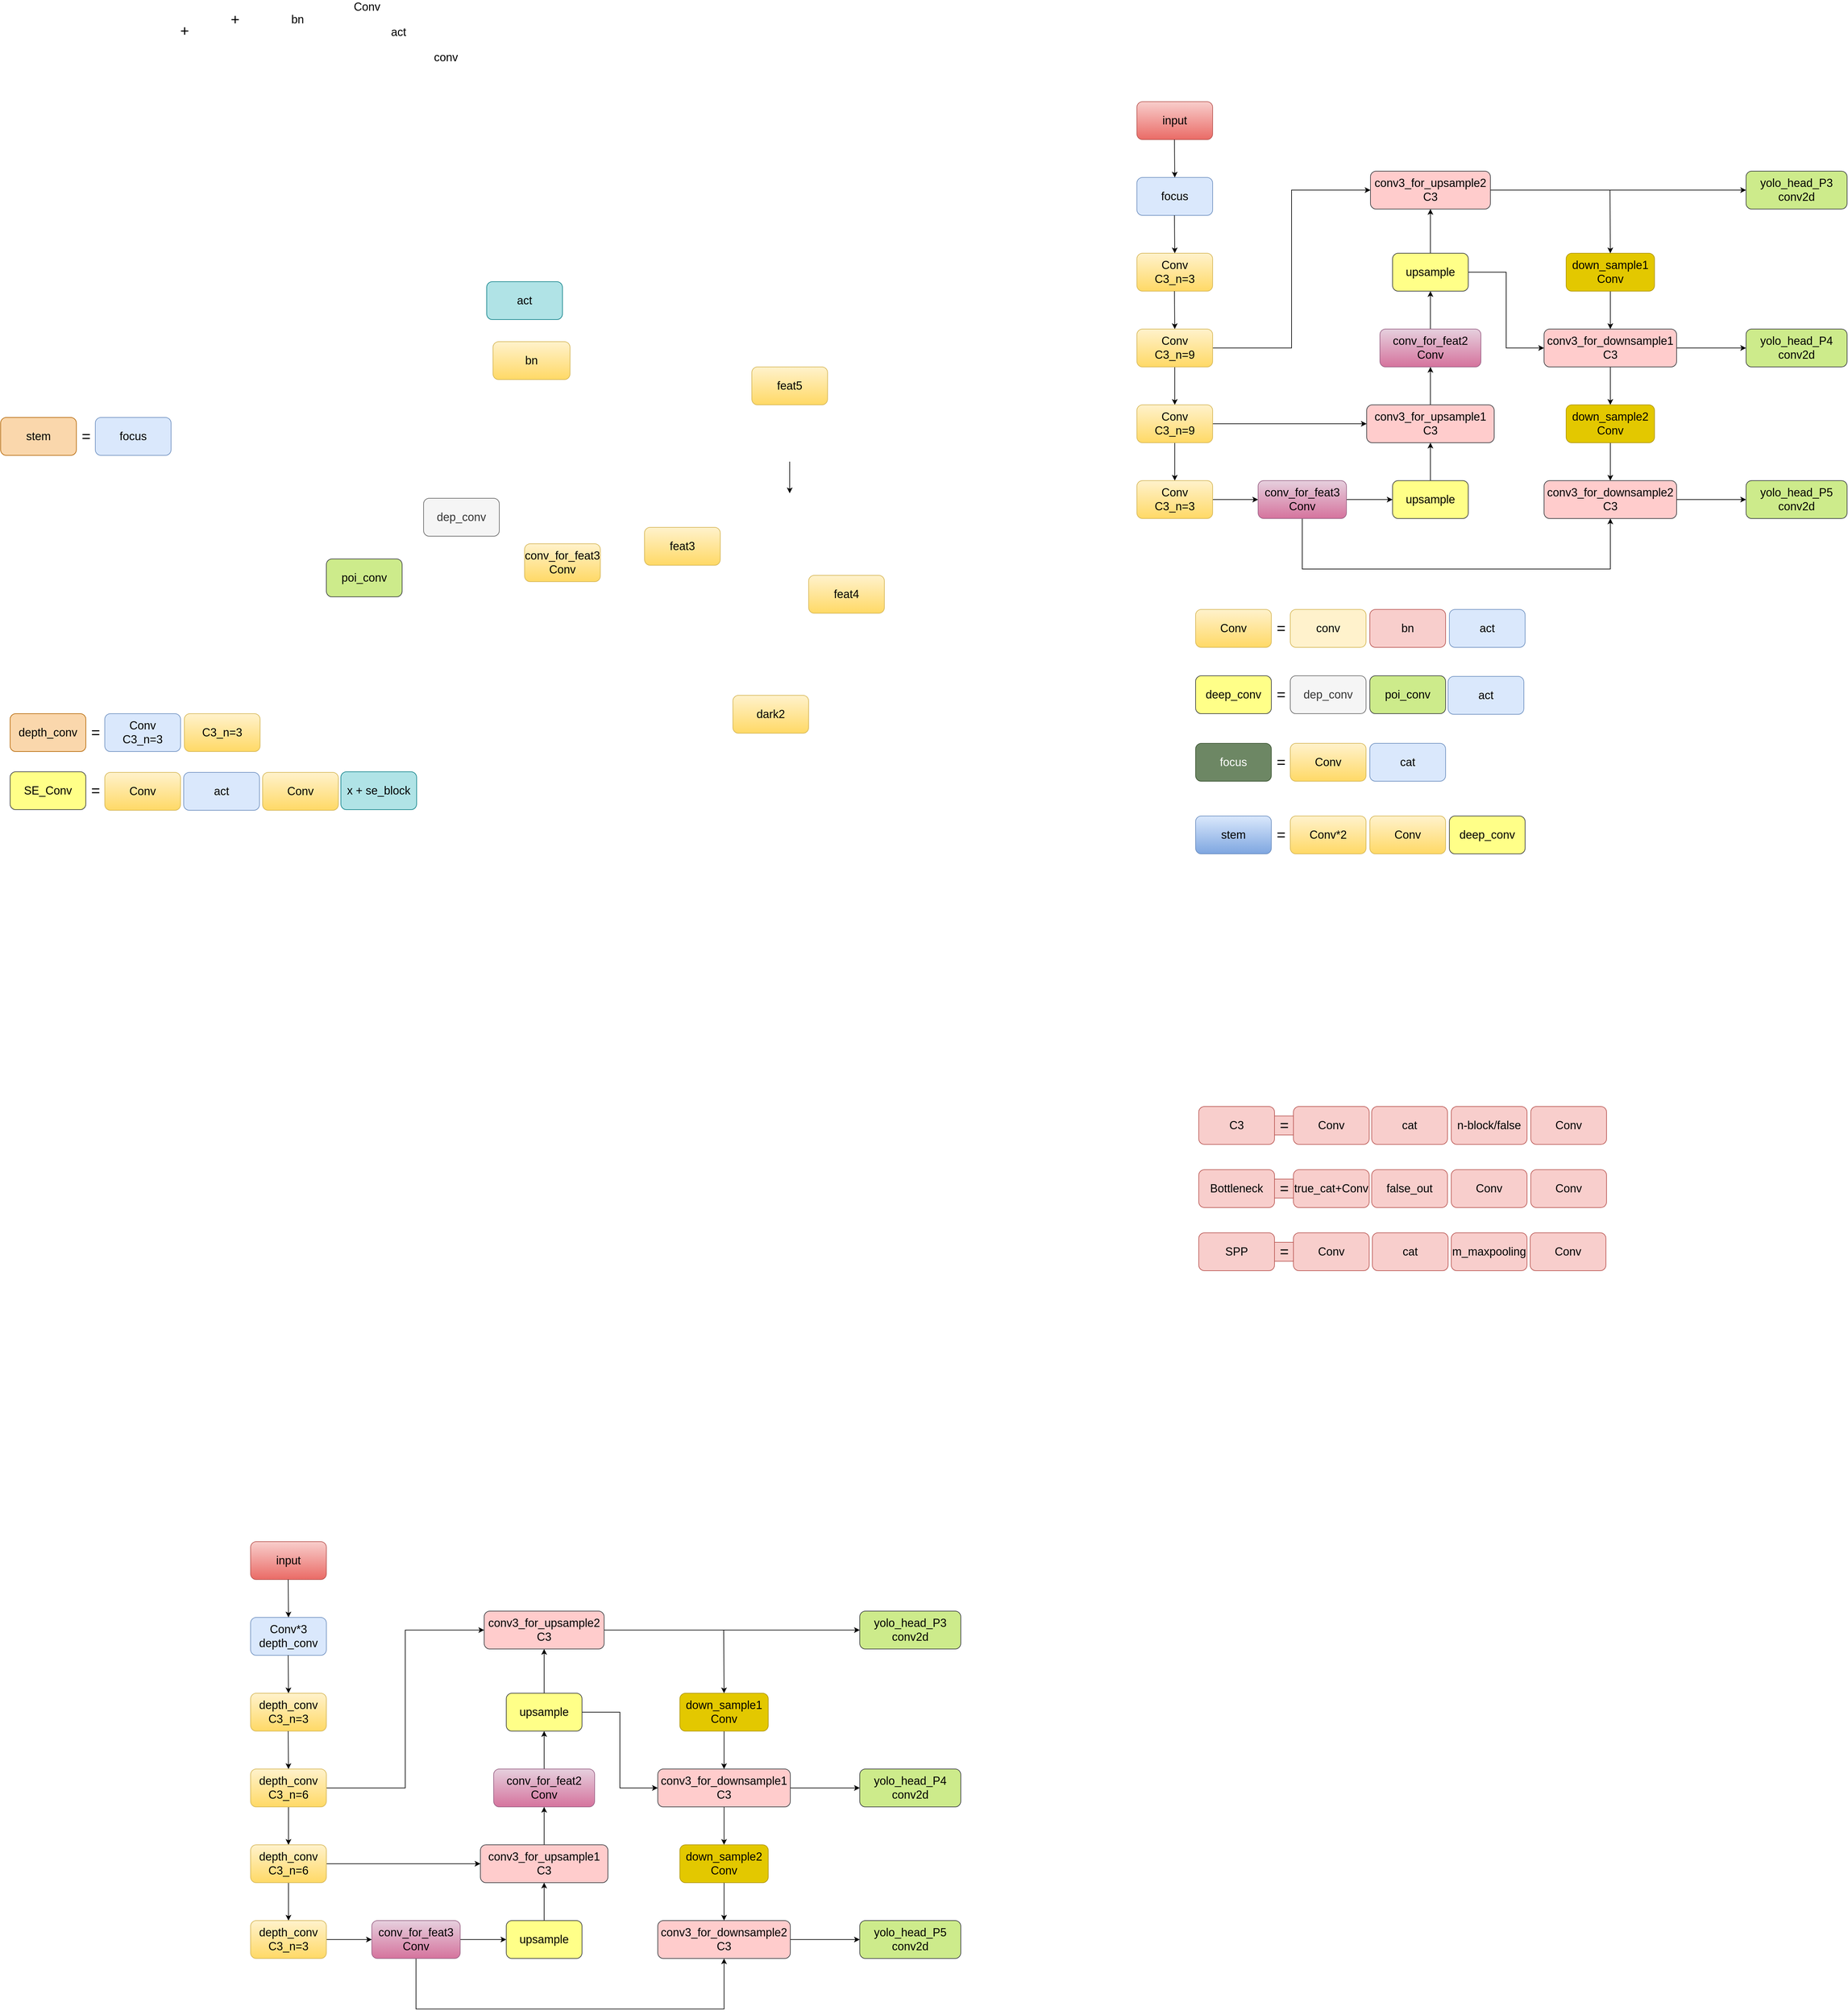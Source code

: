<mxfile version="17.4.2" type="device"><diagram id="YEJfvzyjdPd3o7P1L14D" name="第 1 页"><mxGraphModel dx="1483" dy="927" grid="0" gridSize="10" guides="1" tooltips="1" connect="1" arrows="1" fold="1" page="1" pageScale="1" pageWidth="1654" pageHeight="2336" math="0" shadow="0"><root><mxCell id="0"/><mxCell id="1" parent="0"/><mxCell id="ar2g1k_dmSpxpyVioQHe-1" value="&lt;font style=&quot;font-size: 18px&quot;&gt;&lt;span style=&quot;font-family: &amp;#34;helvetica&amp;#34;&quot;&gt;Conv&lt;/span&gt;&lt;br&gt;&lt;/font&gt;" style="rounded=1;whiteSpace=wrap;html=1;fillColor=#fff2cc;strokeColor=#d6b656;gradientColor=#ffd966;" parent="1" vertex="1"><mxGeometry x="1973" y="984" width="120" height="60" as="geometry"/></mxCell><mxCell id="ar2g1k_dmSpxpyVioQHe-2" value="&lt;font style=&quot;font-size: 18px&quot;&gt;Conv&lt;/font&gt;" style="text;html=1;align=center;verticalAlign=middle;resizable=0;points=[];autosize=1;strokeColor=none;fillColor=none;" parent="1" vertex="1"><mxGeometry x="630" y="20" width="60" height="20" as="geometry"/></mxCell><mxCell id="2rcJYgGoA2EYiDoShxu_-1" value="&lt;font style=&quot;font-size: 18px&quot;&gt;conv&lt;/font&gt;" style="text;html=1;align=center;verticalAlign=middle;resizable=0;points=[];autosize=1;strokeColor=none;fillColor=none;" parent="1" vertex="1"><mxGeometry x="760" y="100" width="50" height="20" as="geometry"/></mxCell><mxCell id="2rcJYgGoA2EYiDoShxu_-4" value="&lt;font style=&quot;font-size: 18px&quot;&gt;bn&lt;/font&gt;" style="text;html=1;align=center;verticalAlign=middle;resizable=0;points=[];autosize=1;strokeColor=none;fillColor=none;" parent="1" vertex="1"><mxGeometry x="530" y="40" width="40" height="20" as="geometry"/></mxCell><mxCell id="2rcJYgGoA2EYiDoShxu_-5" value="&lt;font style=&quot;font-size: 18px&quot;&gt;act&lt;/font&gt;" style="text;html=1;align=center;verticalAlign=middle;resizable=0;points=[];autosize=1;strokeColor=none;fillColor=none;" parent="1" vertex="1"><mxGeometry x="690" y="60" width="40" height="20" as="geometry"/></mxCell><mxCell id="2rcJYgGoA2EYiDoShxu_-6" style="edgeStyle=orthogonalEdgeStyle;rounded=0;orthogonalLoop=1;jettySize=auto;html=1;exitX=0.5;exitY=1;exitDx=0;exitDy=0;fontSize=18;" parent="1" source="ar2g1k_dmSpxpyVioQHe-1" target="ar2g1k_dmSpxpyVioQHe-1" edge="1"><mxGeometry relative="1" as="geometry"/></mxCell><mxCell id="2rcJYgGoA2EYiDoShxu_-7" value="&lt;font style=&quot;font-size: 24px&quot;&gt;=&lt;/font&gt;" style="text;html=1;align=center;verticalAlign=middle;resizable=0;points=[];autosize=1;strokeColor=none;fillColor=none;fontSize=18;" parent="1" vertex="1"><mxGeometry x="2093" y="999" width="30" height="30" as="geometry"/></mxCell><mxCell id="2rcJYgGoA2EYiDoShxu_-8" value="conv" style="rounded=1;whiteSpace=wrap;html=1;fontSize=18;fillColor=#fff2cc;strokeColor=#d6b656;" parent="1" vertex="1"><mxGeometry x="2123" y="984" width="120" height="60" as="geometry"/></mxCell><mxCell id="2rcJYgGoA2EYiDoShxu_-9" value="bn" style="rounded=1;whiteSpace=wrap;html=1;fontSize=18;fillColor=#f8cecc;strokeColor=#b85450;" parent="1" vertex="1"><mxGeometry x="2249" y="984" width="120" height="60" as="geometry"/></mxCell><mxCell id="2rcJYgGoA2EYiDoShxu_-10" value="act" style="rounded=1;whiteSpace=wrap;html=1;fontSize=18;fillColor=#dae8fc;strokeColor=#6c8ebf;" parent="1" vertex="1"><mxGeometry x="2375" y="984" width="120" height="60" as="geometry"/></mxCell><mxCell id="2rcJYgGoA2EYiDoShxu_-11" value="&lt;font style=&quot;font-size: 24px&quot;&gt;+&lt;/font&gt;" style="text;html=1;align=center;verticalAlign=middle;resizable=0;points=[];autosize=1;strokeColor=none;fillColor=none;fontSize=18;" parent="1" vertex="1"><mxGeometry x="356" y="53" width="30" height="30" as="geometry"/></mxCell><mxCell id="2rcJYgGoA2EYiDoShxu_-12" value="&lt;font style=&quot;font-size: 24px&quot;&gt;+&lt;/font&gt;" style="text;html=1;align=center;verticalAlign=middle;resizable=0;points=[];autosize=1;strokeColor=none;fillColor=none;fontSize=18;" parent="1" vertex="1"><mxGeometry x="436" y="35" width="30" height="30" as="geometry"/></mxCell><mxCell id="2rcJYgGoA2EYiDoShxu_-13" value="&lt;font style=&quot;font-size: 18px&quot;&gt;&lt;span style=&quot;font-family: &amp;#34;helvetica&amp;#34;&quot;&gt;focus&lt;/span&gt;&lt;br&gt;&lt;/font&gt;" style="rounded=1;whiteSpace=wrap;html=1;fillColor=#6d8764;strokeColor=#3A5431;fontColor=#ffffff;" parent="1" vertex="1"><mxGeometry x="1973" y="1196" width="120" height="60" as="geometry"/></mxCell><mxCell id="2rcJYgGoA2EYiDoShxu_-14" style="edgeStyle=orthogonalEdgeStyle;rounded=0;orthogonalLoop=1;jettySize=auto;html=1;exitX=0.5;exitY=1;exitDx=0;exitDy=0;fontSize=18;" parent="1" source="2rcJYgGoA2EYiDoShxu_-13" target="2rcJYgGoA2EYiDoShxu_-13" edge="1"><mxGeometry relative="1" as="geometry"/></mxCell><mxCell id="2rcJYgGoA2EYiDoShxu_-15" value="&lt;font style=&quot;font-size: 24px&quot;&gt;=&lt;/font&gt;" style="text;html=1;align=center;verticalAlign=middle;resizable=0;points=[];autosize=1;strokeColor=none;fillColor=none;fontSize=18;" parent="1" vertex="1"><mxGeometry x="2093" y="1211" width="30" height="30" as="geometry"/></mxCell><mxCell id="2rcJYgGoA2EYiDoShxu_-16" value="Conv" style="rounded=1;whiteSpace=wrap;html=1;fontSize=18;fillColor=#fff2cc;strokeColor=#d6b656;gradientColor=#ffd966;" parent="1" vertex="1"><mxGeometry x="2123" y="1196" width="120" height="60" as="geometry"/></mxCell><mxCell id="2rcJYgGoA2EYiDoShxu_-17" value="cat" style="rounded=1;whiteSpace=wrap;html=1;fontSize=18;fillColor=#dae8fc;strokeColor=#6c8ebf;" parent="1" vertex="1"><mxGeometry x="2249" y="1196" width="120" height="60" as="geometry"/></mxCell><mxCell id="2rcJYgGoA2EYiDoShxu_-19" value="&lt;font style=&quot;font-size: 18px&quot;&gt;&lt;span style=&quot;font-family: &amp;#34;helvetica&amp;#34;&quot;&gt;C3&lt;/span&gt;&lt;br&gt;&lt;/font&gt;" style="rounded=1;whiteSpace=wrap;html=1;fillColor=#f8cecc;strokeColor=#b85450;" parent="1" vertex="1"><mxGeometry x="1978" y="1771" width="120" height="60" as="geometry"/></mxCell><mxCell id="2rcJYgGoA2EYiDoShxu_-20" style="edgeStyle=orthogonalEdgeStyle;rounded=0;orthogonalLoop=1;jettySize=auto;html=1;exitX=0.5;exitY=1;exitDx=0;exitDy=0;fontSize=18;fillColor=#f8cecc;strokeColor=#b85450;" parent="1" source="2rcJYgGoA2EYiDoShxu_-19" target="2rcJYgGoA2EYiDoShxu_-19" edge="1"><mxGeometry relative="1" as="geometry"/></mxCell><mxCell id="2rcJYgGoA2EYiDoShxu_-21" value="&lt;font style=&quot;font-size: 24px&quot;&gt;=&lt;/font&gt;" style="text;html=1;align=center;verticalAlign=middle;resizable=0;points=[];autosize=1;strokeColor=#b85450;fillColor=#f8cecc;fontSize=18;" parent="1" vertex="1"><mxGeometry x="2098" y="1786" width="30" height="30" as="geometry"/></mxCell><mxCell id="2rcJYgGoA2EYiDoShxu_-22" value="cat" style="rounded=1;whiteSpace=wrap;html=1;fontSize=18;fillColor=#f8cecc;strokeColor=#b85450;" parent="1" vertex="1"><mxGeometry x="2252" y="1771" width="120" height="60" as="geometry"/></mxCell><mxCell id="2rcJYgGoA2EYiDoShxu_-23" value="n-block/false" style="rounded=1;whiteSpace=wrap;html=1;fontSize=18;fillColor=#f8cecc;strokeColor=#b85450;" parent="1" vertex="1"><mxGeometry x="2378" y="1771" width="120" height="60" as="geometry"/></mxCell><mxCell id="2rcJYgGoA2EYiDoShxu_-24" value="Conv" style="rounded=1;whiteSpace=wrap;html=1;fontSize=18;fillColor=#f8cecc;strokeColor=#b85450;" parent="1" vertex="1"><mxGeometry x="2504" y="1771" width="120" height="60" as="geometry"/></mxCell><mxCell id="2rcJYgGoA2EYiDoShxu_-25" value="&lt;font style=&quot;font-size: 18px&quot;&gt;&lt;span style=&quot;font-family: &amp;#34;helvetica&amp;#34;&quot;&gt;Bottleneck&lt;/span&gt;&lt;br&gt;&lt;/font&gt;" style="rounded=1;whiteSpace=wrap;html=1;fillColor=#f8cecc;strokeColor=#b85450;" parent="1" vertex="1"><mxGeometry x="1978" y="1871" width="120" height="60" as="geometry"/></mxCell><mxCell id="2rcJYgGoA2EYiDoShxu_-26" style="edgeStyle=orthogonalEdgeStyle;rounded=0;orthogonalLoop=1;jettySize=auto;html=1;exitX=0.5;exitY=1;exitDx=0;exitDy=0;fontSize=18;fillColor=#f8cecc;strokeColor=#b85450;" parent="1" source="2rcJYgGoA2EYiDoShxu_-25" target="2rcJYgGoA2EYiDoShxu_-25" edge="1"><mxGeometry relative="1" as="geometry"/></mxCell><mxCell id="2rcJYgGoA2EYiDoShxu_-27" value="&lt;font style=&quot;font-size: 24px&quot;&gt;=&lt;/font&gt;" style="text;html=1;align=center;verticalAlign=middle;resizable=0;points=[];autosize=1;strokeColor=#b85450;fillColor=#f8cecc;fontSize=18;" parent="1" vertex="1"><mxGeometry x="2098" y="1886" width="30" height="30" as="geometry"/></mxCell><mxCell id="2rcJYgGoA2EYiDoShxu_-28" value="true_cat+Conv" style="rounded=1;whiteSpace=wrap;html=1;fontSize=18;fillColor=#f8cecc;strokeColor=#b85450;" parent="1" vertex="1"><mxGeometry x="2128" y="1871" width="120" height="60" as="geometry"/></mxCell><mxCell id="2rcJYgGoA2EYiDoShxu_-29" value="bn" style="rounded=1;whiteSpace=wrap;html=1;fontSize=18;fillColor=#fff2cc;strokeColor=#d6b656;gradientColor=#ffd966;" parent="1" vertex="1"><mxGeometry x="860" y="560" width="122" height="60" as="geometry"/></mxCell><mxCell id="2rcJYgGoA2EYiDoShxu_-30" value="act" style="rounded=1;whiteSpace=wrap;html=1;fontSize=18;fillColor=#b0e3e6;strokeColor=#0e8088;" parent="1" vertex="1"><mxGeometry x="850" y="465" width="120" height="60" as="geometry"/></mxCell><mxCell id="2rcJYgGoA2EYiDoShxu_-31" value="Conv" style="rounded=1;whiteSpace=wrap;html=1;fontSize=18;fillColor=#f8cecc;strokeColor=#b85450;" parent="1" vertex="1"><mxGeometry x="2128" y="1771" width="120" height="60" as="geometry"/></mxCell><mxCell id="2rcJYgGoA2EYiDoShxu_-32" value="Conv" style="rounded=1;whiteSpace=wrap;html=1;fontSize=18;fillColor=#f8cecc;strokeColor=#b85450;" parent="1" vertex="1"><mxGeometry x="2378" y="1871" width="120" height="60" as="geometry"/></mxCell><mxCell id="2rcJYgGoA2EYiDoShxu_-36" value="false_out" style="rounded=1;whiteSpace=wrap;html=1;fontSize=18;fillColor=#f8cecc;strokeColor=#b85450;" parent="1" vertex="1"><mxGeometry x="2252" y="1871" width="120" height="60" as="geometry"/></mxCell><mxCell id="2rcJYgGoA2EYiDoShxu_-37" value="&lt;font style=&quot;font-size: 18px&quot;&gt;&lt;span style=&quot;font-family: &amp;#34;helvetica&amp;#34;&quot;&gt;SPP&lt;/span&gt;&lt;br&gt;&lt;/font&gt;" style="rounded=1;whiteSpace=wrap;html=1;fillColor=#f8cecc;strokeColor=#b85450;" parent="1" vertex="1"><mxGeometry x="1978" y="1971" width="120" height="60" as="geometry"/></mxCell><mxCell id="2rcJYgGoA2EYiDoShxu_-38" style="edgeStyle=orthogonalEdgeStyle;rounded=0;orthogonalLoop=1;jettySize=auto;html=1;exitX=0.5;exitY=1;exitDx=0;exitDy=0;fontSize=18;fillColor=#f8cecc;strokeColor=#b85450;" parent="1" source="2rcJYgGoA2EYiDoShxu_-37" target="2rcJYgGoA2EYiDoShxu_-37" edge="1"><mxGeometry relative="1" as="geometry"/></mxCell><mxCell id="2rcJYgGoA2EYiDoShxu_-39" value="&lt;font style=&quot;font-size: 24px&quot;&gt;=&lt;/font&gt;" style="text;html=1;align=center;verticalAlign=middle;resizable=0;points=[];autosize=1;strokeColor=#b85450;fillColor=#f8cecc;fontSize=18;" parent="1" vertex="1"><mxGeometry x="2098" y="1986" width="30" height="30" as="geometry"/></mxCell><mxCell id="2rcJYgGoA2EYiDoShxu_-40" value="cat" style="rounded=1;whiteSpace=wrap;html=1;fontSize=18;fillColor=#f8cecc;strokeColor=#b85450;" parent="1" vertex="1"><mxGeometry x="2253" y="1971" width="120" height="60" as="geometry"/></mxCell><mxCell id="2rcJYgGoA2EYiDoShxu_-41" value="m_maxpooling" style="rounded=1;whiteSpace=wrap;html=1;fontSize=18;fillColor=#f8cecc;strokeColor=#b85450;" parent="1" vertex="1"><mxGeometry x="2378" y="1971" width="120" height="60" as="geometry"/></mxCell><mxCell id="2rcJYgGoA2EYiDoShxu_-42" value="Conv" style="rounded=1;whiteSpace=wrap;html=1;fontSize=18;fillColor=#f8cecc;strokeColor=#b85450;" parent="1" vertex="1"><mxGeometry x="2503" y="1971" width="120" height="60" as="geometry"/></mxCell><mxCell id="2rcJYgGoA2EYiDoShxu_-43" value="&lt;font style=&quot;font-size: 18px&quot;&gt;&lt;span style=&quot;font-family: &amp;#34;helvetica&amp;#34;&quot;&gt;stem&lt;/span&gt;&lt;br&gt;&lt;/font&gt;" style="rounded=1;whiteSpace=wrap;html=1;fillColor=#fad7ac;strokeColor=#b46504;" parent="1" vertex="1"><mxGeometry x="80" y="680" width="120" height="60" as="geometry"/></mxCell><mxCell id="2rcJYgGoA2EYiDoShxu_-44" style="edgeStyle=orthogonalEdgeStyle;rounded=0;orthogonalLoop=1;jettySize=auto;html=1;exitX=0.5;exitY=1;exitDx=0;exitDy=0;fontSize=18;" parent="1" source="2rcJYgGoA2EYiDoShxu_-43" target="2rcJYgGoA2EYiDoShxu_-43" edge="1"><mxGeometry relative="1" as="geometry"/></mxCell><mxCell id="2rcJYgGoA2EYiDoShxu_-45" value="&lt;font style=&quot;font-size: 24px&quot;&gt;=&lt;/font&gt;" style="text;html=1;align=center;verticalAlign=middle;resizable=0;points=[];autosize=1;strokeColor=none;fillColor=none;fontSize=18;" parent="1" vertex="1"><mxGeometry x="200" y="695" width="30" height="30" as="geometry"/></mxCell><mxCell id="2rcJYgGoA2EYiDoShxu_-46" value="focus" style="rounded=1;whiteSpace=wrap;html=1;fontSize=18;fillColor=#dae8fc;strokeColor=#6c8ebf;" parent="1" vertex="1"><mxGeometry x="230" y="680" width="120" height="60" as="geometry"/></mxCell><mxCell id="2rcJYgGoA2EYiDoShxu_-50" value="Conv" style="rounded=1;whiteSpace=wrap;html=1;fontSize=18;fillColor=#f8cecc;strokeColor=#b85450;" parent="1" vertex="1"><mxGeometry x="2504" y="1871" width="120" height="60" as="geometry"/></mxCell><mxCell id="2rcJYgGoA2EYiDoShxu_-51" value="Conv" style="rounded=1;whiteSpace=wrap;html=1;fontSize=18;fillColor=#f8cecc;strokeColor=#b85450;" parent="1" vertex="1"><mxGeometry x="2128" y="1971" width="120" height="60" as="geometry"/></mxCell><mxCell id="2rcJYgGoA2EYiDoShxu_-52" value="&lt;font style=&quot;font-size: 18px&quot;&gt;&lt;font face=&quot;helvetica&quot;&gt;input&lt;/font&gt;&lt;br&gt;&lt;/font&gt;" style="rounded=1;whiteSpace=wrap;html=1;fillColor=#f8cecc;strokeColor=#b85450;gradientColor=#ea6b66;" parent="1" vertex="1"><mxGeometry x="1880" y="180" width="120" height="60" as="geometry"/></mxCell><mxCell id="2rcJYgGoA2EYiDoShxu_-53" style="edgeStyle=orthogonalEdgeStyle;rounded=0;orthogonalLoop=1;jettySize=auto;html=1;exitX=0.5;exitY=1;exitDx=0;exitDy=0;fontSize=18;" parent="1" source="2rcJYgGoA2EYiDoShxu_-52" target="2rcJYgGoA2EYiDoShxu_-52" edge="1"><mxGeometry relative="1" as="geometry"/></mxCell><mxCell id="2rcJYgGoA2EYiDoShxu_-55" value="focus" style="rounded=1;whiteSpace=wrap;html=1;fontSize=18;fillColor=#dae8fc;strokeColor=#6c8ebf;" parent="1" vertex="1"><mxGeometry x="1880" y="300" width="120" height="60" as="geometry"/></mxCell><mxCell id="2rcJYgGoA2EYiDoShxu_-56" value="Conv&lt;br&gt;C3_n=3" style="rounded=1;whiteSpace=wrap;html=1;fontSize=18;fillColor=#fff2cc;strokeColor=#d6b656;gradientColor=#ffd966;" parent="1" vertex="1"><mxGeometry x="1880" y="420" width="120" height="60" as="geometry"/></mxCell><mxCell id="2rcJYgGoA2EYiDoShxu_-150" style="edgeStyle=orthogonalEdgeStyle;rounded=0;orthogonalLoop=1;jettySize=auto;html=1;exitX=0.5;exitY=1;exitDx=0;exitDy=0;entryX=0.5;entryY=0;entryDx=0;entryDy=0;fontSize=24;" parent="1" source="2rcJYgGoA2EYiDoShxu_-57" target="2rcJYgGoA2EYiDoShxu_-79" edge="1"><mxGeometry relative="1" as="geometry"/></mxCell><mxCell id="2rcJYgGoA2EYiDoShxu_-160" style="edgeStyle=orthogonalEdgeStyle;rounded=0;orthogonalLoop=1;jettySize=auto;html=1;entryX=0;entryY=0.5;entryDx=0;entryDy=0;fontSize=24;" parent="1" source="2rcJYgGoA2EYiDoShxu_-57" target="2rcJYgGoA2EYiDoShxu_-131" edge="1"><mxGeometry relative="1" as="geometry"/></mxCell><mxCell id="2rcJYgGoA2EYiDoShxu_-57" value="Conv&lt;br&gt;C3_n=9" style="rounded=1;whiteSpace=wrap;html=1;fontSize=18;fillColor=#fff2cc;strokeColor=#d6b656;gradientColor=#ffd966;" parent="1" vertex="1"><mxGeometry x="1880" y="540" width="120" height="60" as="geometry"/></mxCell><mxCell id="2rcJYgGoA2EYiDoShxu_-149" style="edgeStyle=orthogonalEdgeStyle;rounded=0;orthogonalLoop=1;jettySize=auto;html=1;exitX=0.5;exitY=1;exitDx=0;exitDy=0;entryX=0.5;entryY=0;entryDx=0;entryDy=0;fontSize=24;" parent="1" source="2rcJYgGoA2EYiDoShxu_-79" target="2rcJYgGoA2EYiDoShxu_-82" edge="1"><mxGeometry relative="1" as="geometry"/></mxCell><mxCell id="2rcJYgGoA2EYiDoShxu_-159" style="edgeStyle=orthogonalEdgeStyle;rounded=0;orthogonalLoop=1;jettySize=auto;html=1;exitX=1;exitY=0.5;exitDx=0;exitDy=0;entryX=0;entryY=0.5;entryDx=0;entryDy=0;fontSize=24;" parent="1" source="2rcJYgGoA2EYiDoShxu_-79" target="2rcJYgGoA2EYiDoShxu_-129" edge="1"><mxGeometry relative="1" as="geometry"/></mxCell><mxCell id="2rcJYgGoA2EYiDoShxu_-79" value="Conv&lt;br&gt;C3_n=9" style="rounded=1;whiteSpace=wrap;html=1;fontSize=18;fillColor=#fff2cc;strokeColor=#d6b656;gradientColor=#ffd966;" parent="1" vertex="1"><mxGeometry x="1880" y="660" width="120" height="60" as="geometry"/></mxCell><mxCell id="2rcJYgGoA2EYiDoShxu_-80" value="feat3" style="rounded=1;whiteSpace=wrap;html=1;fontSize=18;fillColor=#fff2cc;strokeColor=#d6b656;gradientColor=#ffd966;" parent="1" vertex="1"><mxGeometry x="1100" y="854" width="120" height="60" as="geometry"/></mxCell><mxCell id="2rcJYgGoA2EYiDoShxu_-81" value="Conv" style="rounded=1;whiteSpace=wrap;html=1;fontSize=18;fillColor=#fff2cc;strokeColor=#d6b656;gradientColor=#ffd966;" parent="1" vertex="1"><mxGeometry x="495" y="1242" width="120" height="60" as="geometry"/></mxCell><mxCell id="2rcJYgGoA2EYiDoShxu_-151" style="edgeStyle=orthogonalEdgeStyle;rounded=0;orthogonalLoop=1;jettySize=auto;html=1;exitX=1;exitY=0.5;exitDx=0;exitDy=0;entryX=0;entryY=0.5;entryDx=0;entryDy=0;fontSize=24;" parent="1" source="2rcJYgGoA2EYiDoShxu_-82" target="2rcJYgGoA2EYiDoShxu_-113" edge="1"><mxGeometry relative="1" as="geometry"/></mxCell><mxCell id="2rcJYgGoA2EYiDoShxu_-82" value="Conv&lt;br&gt;C3_n=3" style="rounded=1;whiteSpace=wrap;html=1;fontSize=18;fillColor=#fff2cc;strokeColor=#d6b656;gradientColor=#ffd966;" parent="1" vertex="1"><mxGeometry x="1880" y="780" width="120" height="60" as="geometry"/></mxCell><mxCell id="2rcJYgGoA2EYiDoShxu_-83" value="deep_conv" style="rounded=1;whiteSpace=wrap;html=1;fontSize=18;fillColor=#ffff88;strokeColor=#36393d;" parent="1" vertex="1"><mxGeometry x="2375" y="1311" width="120" height="60" as="geometry"/></mxCell><mxCell id="2rcJYgGoA2EYiDoShxu_-96" value="&lt;font style=&quot;font-size: 18px&quot;&gt;&lt;span style=&quot;font-family: &amp;#34;helvetica&amp;#34;&quot;&gt;depth_conv&lt;/span&gt;&lt;br&gt;&lt;/font&gt;" style="rounded=1;whiteSpace=wrap;html=1;fillColor=#fad7ac;strokeColor=#b46504;" parent="1" vertex="1"><mxGeometry x="95" y="1149" width="120" height="60" as="geometry"/></mxCell><mxCell id="2rcJYgGoA2EYiDoShxu_-97" style="edgeStyle=orthogonalEdgeStyle;rounded=0;orthogonalLoop=1;jettySize=auto;html=1;exitX=0.5;exitY=1;exitDx=0;exitDy=0;fontSize=18;" parent="1" source="2rcJYgGoA2EYiDoShxu_-96" target="2rcJYgGoA2EYiDoShxu_-96" edge="1"><mxGeometry relative="1" as="geometry"/></mxCell><mxCell id="2rcJYgGoA2EYiDoShxu_-98" value="&lt;font style=&quot;font-size: 24px&quot;&gt;=&lt;/font&gt;" style="text;html=1;align=center;verticalAlign=middle;resizable=0;points=[];autosize=1;strokeColor=none;fillColor=none;fontSize=18;" parent="1" vertex="1"><mxGeometry x="215" y="1164" width="30" height="30" as="geometry"/></mxCell><mxCell id="2rcJYgGoA2EYiDoShxu_-99" value="Conv&lt;br&gt;C3_n=3" style="rounded=1;whiteSpace=wrap;html=1;fontSize=18;fillColor=#dae8fc;strokeColor=#6c8ebf;" parent="1" vertex="1"><mxGeometry x="245" y="1149" width="120" height="60" as="geometry"/></mxCell><mxCell id="2rcJYgGoA2EYiDoShxu_-100" value="C3_n=3" style="rounded=1;whiteSpace=wrap;html=1;fontSize=18;fillColor=#fff2cc;strokeColor=#d6b656;gradientColor=#ffd966;" parent="1" vertex="1"><mxGeometry x="371" y="1149" width="120" height="60" as="geometry"/></mxCell><mxCell id="2rcJYgGoA2EYiDoShxu_-101" value="x + se_block" style="rounded=1;whiteSpace=wrap;html=1;fontSize=18;fillColor=#b0e3e6;strokeColor=#0e8088;" parent="1" vertex="1"><mxGeometry x="619" y="1241" width="120" height="60" as="geometry"/></mxCell><mxCell id="2rcJYgGoA2EYiDoShxu_-102" value="&lt;font style=&quot;font-size: 18px&quot;&gt;&lt;span style=&quot;font-family: &amp;#34;helvetica&amp;#34;&quot;&gt;stem&lt;/span&gt;&lt;br&gt;&lt;/font&gt;" style="rounded=1;whiteSpace=wrap;html=1;fillColor=#dae8fc;strokeColor=#6c8ebf;gradientColor=#7ea6e0;" parent="1" vertex="1"><mxGeometry x="1973" y="1311" width="120" height="60" as="geometry"/></mxCell><mxCell id="2rcJYgGoA2EYiDoShxu_-103" style="edgeStyle=orthogonalEdgeStyle;rounded=0;orthogonalLoop=1;jettySize=auto;html=1;exitX=0.5;exitY=1;exitDx=0;exitDy=0;fontSize=18;" parent="1" source="2rcJYgGoA2EYiDoShxu_-102" target="2rcJYgGoA2EYiDoShxu_-102" edge="1"><mxGeometry relative="1" as="geometry"/></mxCell><mxCell id="2rcJYgGoA2EYiDoShxu_-104" value="&lt;font style=&quot;font-size: 24px&quot;&gt;=&lt;/font&gt;" style="text;html=1;align=center;verticalAlign=middle;resizable=0;points=[];autosize=1;strokeColor=none;fillColor=none;fontSize=18;" parent="1" vertex="1"><mxGeometry x="2093" y="1326" width="30" height="30" as="geometry"/></mxCell><mxCell id="2rcJYgGoA2EYiDoShxu_-105" value="Conv*2" style="rounded=1;whiteSpace=wrap;html=1;fontSize=18;fillColor=#fff2cc;strokeColor=#d6b656;gradientColor=#ffd966;" parent="1" vertex="1"><mxGeometry x="2123" y="1311" width="120" height="60" as="geometry"/></mxCell><mxCell id="2rcJYgGoA2EYiDoShxu_-106" value="Conv" style="rounded=1;whiteSpace=wrap;html=1;fontSize=18;fillColor=#fff2cc;strokeColor=#d6b656;gradientColor=#ffd966;" parent="1" vertex="1"><mxGeometry x="2249" y="1311" width="120" height="60" as="geometry"/></mxCell><mxCell id="2rcJYgGoA2EYiDoShxu_-109" value="feat5" style="rounded=1;whiteSpace=wrap;html=1;fontSize=18;fillColor=#fff2cc;strokeColor=#d6b656;gradientColor=#ffd966;" parent="1" vertex="1"><mxGeometry x="1270" y="600" width="120" height="60" as="geometry"/></mxCell><mxCell id="2rcJYgGoA2EYiDoShxu_-110" value="feat4" style="rounded=1;whiteSpace=wrap;html=1;fontSize=18;fillColor=#fff2cc;strokeColor=#d6b656;gradientColor=#ffd966;" parent="1" vertex="1"><mxGeometry x="1360" y="930" width="120" height="60" as="geometry"/></mxCell><mxCell id="2rcJYgGoA2EYiDoShxu_-152" style="edgeStyle=orthogonalEdgeStyle;rounded=0;orthogonalLoop=1;jettySize=auto;html=1;exitX=1;exitY=0.5;exitDx=0;exitDy=0;entryX=0;entryY=0.5;entryDx=0;entryDy=0;fontSize=24;" parent="1" source="2rcJYgGoA2EYiDoShxu_-113" target="2rcJYgGoA2EYiDoShxu_-127" edge="1"><mxGeometry relative="1" as="geometry"/></mxCell><mxCell id="2rcJYgGoA2EYiDoShxu_-172" style="edgeStyle=orthogonalEdgeStyle;rounded=0;orthogonalLoop=1;jettySize=auto;html=1;fontSize=24;entryX=0.5;entryY=1;entryDx=0;entryDy=0;" parent="1" source="2rcJYgGoA2EYiDoShxu_-113" target="2rcJYgGoA2EYiDoShxu_-136" edge="1"><mxGeometry relative="1" as="geometry"><mxPoint x="2635" y="880" as="targetPoint"/><Array as="points"><mxPoint x="2142" y="920"/><mxPoint x="2630" y="920"/></Array></mxGeometry></mxCell><mxCell id="2rcJYgGoA2EYiDoShxu_-113" value="conv_for_feat3&lt;br&gt;Conv" style="rounded=1;whiteSpace=wrap;html=1;fontSize=18;fillColor=#e6d0de;strokeColor=#996185;gradientColor=#d5739d;" parent="1" vertex="1"><mxGeometry x="2072" y="780" width="140" height="60" as="geometry"/></mxCell><mxCell id="2rcJYgGoA2EYiDoShxu_-156" style="edgeStyle=orthogonalEdgeStyle;rounded=0;orthogonalLoop=1;jettySize=auto;html=1;exitX=0.5;exitY=0;exitDx=0;exitDy=0;fontSize=24;" parent="1" source="2rcJYgGoA2EYiDoShxu_-125" target="2rcJYgGoA2EYiDoShxu_-130" edge="1"><mxGeometry relative="1" as="geometry"/></mxCell><mxCell id="2rcJYgGoA2EYiDoShxu_-125" value="conv_for_feat2&lt;br&gt;Conv" style="rounded=1;whiteSpace=wrap;html=1;fontSize=18;fillColor=#e6d0de;strokeColor=#996185;gradientColor=#d5739d;" parent="1" vertex="1"><mxGeometry x="2265" y="540" width="160" height="60" as="geometry"/></mxCell><mxCell id="2rcJYgGoA2EYiDoShxu_-126" value="conv_for_feat3&lt;br&gt;Conv" style="rounded=1;whiteSpace=wrap;html=1;fontSize=18;fillColor=#fff2cc;strokeColor=#d6b656;gradientColor=#ffd966;" parent="1" vertex="1"><mxGeometry x="910" y="880" width="120" height="60" as="geometry"/></mxCell><mxCell id="2rcJYgGoA2EYiDoShxu_-153" style="edgeStyle=orthogonalEdgeStyle;rounded=0;orthogonalLoop=1;jettySize=auto;html=1;entryX=0.5;entryY=1;entryDx=0;entryDy=0;fontSize=24;" parent="1" source="2rcJYgGoA2EYiDoShxu_-127" target="2rcJYgGoA2EYiDoShxu_-129" edge="1"><mxGeometry relative="1" as="geometry"/></mxCell><mxCell id="2rcJYgGoA2EYiDoShxu_-127" value="upsample" style="rounded=1;whiteSpace=wrap;html=1;fontSize=18;fillColor=#ffff88;strokeColor=#36393d;" parent="1" vertex="1"><mxGeometry x="2285" y="780" width="120" height="60" as="geometry"/></mxCell><mxCell id="2rcJYgGoA2EYiDoShxu_-128" value="dark2" style="rounded=1;whiteSpace=wrap;html=1;fontSize=18;fillColor=#fff2cc;strokeColor=#d6b656;gradientColor=#ffd966;" parent="1" vertex="1"><mxGeometry x="1240" y="1120" width="120" height="60" as="geometry"/></mxCell><mxCell id="2rcJYgGoA2EYiDoShxu_-154" style="edgeStyle=orthogonalEdgeStyle;rounded=0;orthogonalLoop=1;jettySize=auto;html=1;exitX=0.5;exitY=0;exitDx=0;exitDy=0;entryX=0.5;entryY=1;entryDx=0;entryDy=0;fontSize=24;" parent="1" source="2rcJYgGoA2EYiDoShxu_-129" target="2rcJYgGoA2EYiDoShxu_-125" edge="1"><mxGeometry relative="1" as="geometry"/></mxCell><mxCell id="2rcJYgGoA2EYiDoShxu_-129" value="conv3_for_upsample1&lt;br&gt;C3" style="rounded=1;whiteSpace=wrap;html=1;fontSize=18;fillColor=#ffcccc;strokeColor=#36393d;" parent="1" vertex="1"><mxGeometry x="2244" y="660" width="202" height="60" as="geometry"/></mxCell><mxCell id="2rcJYgGoA2EYiDoShxu_-158" style="edgeStyle=orthogonalEdgeStyle;rounded=0;orthogonalLoop=1;jettySize=auto;html=1;exitX=0.5;exitY=0;exitDx=0;exitDy=0;entryX=0.5;entryY=1;entryDx=0;entryDy=0;fontSize=24;" parent="1" source="2rcJYgGoA2EYiDoShxu_-130" target="2rcJYgGoA2EYiDoShxu_-131" edge="1"><mxGeometry relative="1" as="geometry"/></mxCell><mxCell id="2rcJYgGoA2EYiDoShxu_-170" style="edgeStyle=orthogonalEdgeStyle;rounded=0;orthogonalLoop=1;jettySize=auto;html=1;exitX=1;exitY=0.5;exitDx=0;exitDy=0;entryX=0;entryY=0.5;entryDx=0;entryDy=0;fontSize=24;" parent="1" source="2rcJYgGoA2EYiDoShxu_-130" target="2rcJYgGoA2EYiDoShxu_-134" edge="1"><mxGeometry relative="1" as="geometry"/></mxCell><mxCell id="2rcJYgGoA2EYiDoShxu_-130" value="upsample" style="rounded=1;whiteSpace=wrap;html=1;fontSize=18;fillColor=#ffff88;strokeColor=#36393d;" parent="1" vertex="1"><mxGeometry x="2285" y="420" width="120" height="60" as="geometry"/></mxCell><mxCell id="2rcJYgGoA2EYiDoShxu_-161" style="edgeStyle=orthogonalEdgeStyle;rounded=0;orthogonalLoop=1;jettySize=auto;html=1;exitX=1;exitY=0.5;exitDx=0;exitDy=0;fontSize=24;entryX=0;entryY=0.5;entryDx=0;entryDy=0;" parent="1" source="2rcJYgGoA2EYiDoShxu_-131" target="2rcJYgGoA2EYiDoShxu_-132" edge="1"><mxGeometry relative="1" as="geometry"><mxPoint x="2825" y="320.158" as="targetPoint"/></mxGeometry></mxCell><mxCell id="2rcJYgGoA2EYiDoShxu_-131" value="conv3_for_upsample2&lt;br&gt;C3" style="rounded=1;whiteSpace=wrap;html=1;fontSize=18;fillColor=#ffcccc;strokeColor=#36393d;" parent="1" vertex="1"><mxGeometry x="2250" y="290" width="190" height="60" as="geometry"/></mxCell><mxCell id="2rcJYgGoA2EYiDoShxu_-132" value="yolo_head_P3&lt;br&gt;conv2d" style="rounded=1;whiteSpace=wrap;html=1;fontSize=18;fillColor=#cdeb8b;strokeColor=#36393d;" parent="1" vertex="1"><mxGeometry x="2845" y="290" width="160" height="60" as="geometry"/></mxCell><mxCell id="2rcJYgGoA2EYiDoShxu_-164" style="edgeStyle=orthogonalEdgeStyle;rounded=0;orthogonalLoop=1;jettySize=auto;html=1;entryX=0.5;entryY=0;entryDx=0;entryDy=0;fontSize=24;" parent="1" source="2rcJYgGoA2EYiDoShxu_-133" target="2rcJYgGoA2EYiDoShxu_-134" edge="1"><mxGeometry relative="1" as="geometry"/></mxCell><mxCell id="2rcJYgGoA2EYiDoShxu_-133" value="down_sample1&lt;br&gt;Conv" style="rounded=1;whiteSpace=wrap;html=1;fontSize=18;fillColor=#e3c800;strokeColor=#B09500;fontColor=#000000;" parent="1" vertex="1"><mxGeometry x="2560" y="420" width="140" height="60" as="geometry"/></mxCell><mxCell id="2rcJYgGoA2EYiDoShxu_-165" style="edgeStyle=orthogonalEdgeStyle;rounded=0;orthogonalLoop=1;jettySize=auto;html=1;exitX=0.5;exitY=1;exitDx=0;exitDy=0;fontSize=24;entryX=0.5;entryY=0;entryDx=0;entryDy=0;" parent="1" source="2rcJYgGoA2EYiDoShxu_-134" target="2rcJYgGoA2EYiDoShxu_-135" edge="1"><mxGeometry relative="1" as="geometry"><mxPoint x="2630.474" y="650" as="targetPoint"/></mxGeometry></mxCell><mxCell id="2rcJYgGoA2EYiDoShxu_-169" style="edgeStyle=orthogonalEdgeStyle;rounded=0;orthogonalLoop=1;jettySize=auto;html=1;exitX=1;exitY=0.5;exitDx=0;exitDy=0;entryX=0;entryY=0.5;entryDx=0;entryDy=0;fontSize=24;" parent="1" source="2rcJYgGoA2EYiDoShxu_-134" target="2rcJYgGoA2EYiDoShxu_-137" edge="1"><mxGeometry relative="1" as="geometry"/></mxCell><mxCell id="2rcJYgGoA2EYiDoShxu_-134" value="conv3_for_downsample1&lt;br&gt;C3" style="rounded=1;whiteSpace=wrap;html=1;fontSize=18;fillColor=#ffcccc;strokeColor=#36393d;" parent="1" vertex="1"><mxGeometry x="2525" y="540" width="210" height="60" as="geometry"/></mxCell><mxCell id="2rcJYgGoA2EYiDoShxu_-166" style="edgeStyle=orthogonalEdgeStyle;rounded=0;orthogonalLoop=1;jettySize=auto;html=1;exitX=0.5;exitY=1;exitDx=0;exitDy=0;entryX=0.5;entryY=0;entryDx=0;entryDy=0;fontSize=24;" parent="1" source="2rcJYgGoA2EYiDoShxu_-135" target="2rcJYgGoA2EYiDoShxu_-136" edge="1"><mxGeometry relative="1" as="geometry"/></mxCell><mxCell id="2rcJYgGoA2EYiDoShxu_-135" value="down_sample2&lt;br&gt;Conv" style="rounded=1;whiteSpace=wrap;html=1;fontSize=18;fillColor=#e3c800;strokeColor=#B09500;fontColor=#000000;" parent="1" vertex="1"><mxGeometry x="2560" y="660" width="140" height="60" as="geometry"/></mxCell><mxCell id="2rcJYgGoA2EYiDoShxu_-168" style="edgeStyle=orthogonalEdgeStyle;rounded=0;orthogonalLoop=1;jettySize=auto;html=1;exitX=1;exitY=0.5;exitDx=0;exitDy=0;entryX=0;entryY=0.5;entryDx=0;entryDy=0;fontSize=24;" parent="1" source="2rcJYgGoA2EYiDoShxu_-136" target="2rcJYgGoA2EYiDoShxu_-138" edge="1"><mxGeometry relative="1" as="geometry"/></mxCell><mxCell id="2rcJYgGoA2EYiDoShxu_-136" value="conv3_for_downsample2&lt;br&gt;C3" style="rounded=1;whiteSpace=wrap;html=1;fontSize=18;fillColor=#ffcccc;strokeColor=#36393d;" parent="1" vertex="1"><mxGeometry x="2525" y="780" width="210" height="60" as="geometry"/></mxCell><mxCell id="2rcJYgGoA2EYiDoShxu_-137" value="yolo_head_P4&lt;br&gt;conv2d" style="rounded=1;whiteSpace=wrap;html=1;fontSize=18;fillColor=#cdeb8b;strokeColor=#36393d;" parent="1" vertex="1"><mxGeometry x="2845" y="540" width="160" height="60" as="geometry"/></mxCell><mxCell id="2rcJYgGoA2EYiDoShxu_-138" value="yolo_head_P5&lt;br&gt;conv2d" style="rounded=1;whiteSpace=wrap;html=1;fontSize=18;fillColor=#cdeb8b;strokeColor=#36393d;" parent="1" vertex="1"><mxGeometry x="2845" y="780" width="160" height="60" as="geometry"/></mxCell><mxCell id="2rcJYgGoA2EYiDoShxu_-145" value="" style="endArrow=classic;html=1;rounded=0;fontSize=24;entryX=0.5;entryY=0;entryDx=0;entryDy=0;" parent="1" target="2rcJYgGoA2EYiDoShxu_-55" edge="1"><mxGeometry width="50" height="50" relative="1" as="geometry"><mxPoint x="1939.47" y="240" as="sourcePoint"/><mxPoint x="1939.47" y="290" as="targetPoint"/></mxGeometry></mxCell><mxCell id="2rcJYgGoA2EYiDoShxu_-146" value="" style="endArrow=classic;html=1;rounded=0;fontSize=24;" parent="1" edge="1"><mxGeometry width="50" height="50" relative="1" as="geometry"><mxPoint x="1330" y="750" as="sourcePoint"/><mxPoint x="1330" y="800" as="targetPoint"/></mxGeometry></mxCell><mxCell id="2rcJYgGoA2EYiDoShxu_-147" value="" style="endArrow=classic;html=1;rounded=0;fontSize=24;entryX=0.5;entryY=0;entryDx=0;entryDy=0;" parent="1" target="2rcJYgGoA2EYiDoShxu_-57" edge="1"><mxGeometry width="50" height="50" relative="1" as="geometry"><mxPoint x="1939.47" y="480" as="sourcePoint"/><mxPoint x="1939.47" y="530" as="targetPoint"/></mxGeometry></mxCell><mxCell id="2rcJYgGoA2EYiDoShxu_-148" value="" style="endArrow=classic;html=1;rounded=0;fontSize=24;entryX=0.5;entryY=0;entryDx=0;entryDy=0;" parent="1" target="2rcJYgGoA2EYiDoShxu_-56" edge="1"><mxGeometry width="50" height="50" relative="1" as="geometry"><mxPoint x="1939.47" y="360" as="sourcePoint"/><mxPoint x="1939.47" y="410" as="targetPoint"/></mxGeometry></mxCell><mxCell id="2rcJYgGoA2EYiDoShxu_-163" value="" style="endArrow=classic;html=1;rounded=0;fontSize=24;entryX=0.5;entryY=0;entryDx=0;entryDy=0;" parent="1" target="2rcJYgGoA2EYiDoShxu_-133" edge="1"><mxGeometry width="50" height="50" relative="1" as="geometry"><mxPoint x="2629.47" y="320" as="sourcePoint"/><mxPoint x="2629.47" y="390" as="targetPoint"/></mxGeometry></mxCell><mxCell id="2rcJYgGoA2EYiDoShxu_-173" value="&lt;font style=&quot;font-size: 18px&quot;&gt;&lt;font face=&quot;helvetica&quot;&gt;input&lt;/font&gt;&lt;br&gt;&lt;/font&gt;" style="rounded=1;whiteSpace=wrap;html=1;fillColor=#f8cecc;strokeColor=#b85450;gradientColor=#ea6b66;" parent="1" vertex="1"><mxGeometry x="476" y="2460" width="120" height="60" as="geometry"/></mxCell><mxCell id="2rcJYgGoA2EYiDoShxu_-174" style="edgeStyle=orthogonalEdgeStyle;rounded=0;orthogonalLoop=1;jettySize=auto;html=1;exitX=0.5;exitY=1;exitDx=0;exitDy=0;fontSize=18;" parent="1" source="2rcJYgGoA2EYiDoShxu_-173" target="2rcJYgGoA2EYiDoShxu_-173" edge="1"><mxGeometry relative="1" as="geometry"/></mxCell><mxCell id="2rcJYgGoA2EYiDoShxu_-175" value="Conv*3&lt;br&gt;depth_conv" style="rounded=1;whiteSpace=wrap;html=1;fontSize=18;fillColor=#dae8fc;strokeColor=#6c8ebf;" parent="1" vertex="1"><mxGeometry x="476" y="2580" width="120" height="60" as="geometry"/></mxCell><mxCell id="2rcJYgGoA2EYiDoShxu_-176" value="depth_conv&lt;br&gt;C3_n=3" style="rounded=1;whiteSpace=wrap;html=1;fontSize=18;fillColor=#fff2cc;strokeColor=#d6b656;gradientColor=#ffd966;" parent="1" vertex="1"><mxGeometry x="476" y="2700" width="120" height="60" as="geometry"/></mxCell><mxCell id="2rcJYgGoA2EYiDoShxu_-177" style="edgeStyle=orthogonalEdgeStyle;rounded=0;orthogonalLoop=1;jettySize=auto;html=1;exitX=0.5;exitY=1;exitDx=0;exitDy=0;entryX=0.5;entryY=0;entryDx=0;entryDy=0;fontSize=24;" parent="1" source="2rcJYgGoA2EYiDoShxu_-179" target="2rcJYgGoA2EYiDoShxu_-182" edge="1"><mxGeometry relative="1" as="geometry"/></mxCell><mxCell id="2rcJYgGoA2EYiDoShxu_-178" style="edgeStyle=orthogonalEdgeStyle;rounded=0;orthogonalLoop=1;jettySize=auto;html=1;entryX=0;entryY=0.5;entryDx=0;entryDy=0;fontSize=24;" parent="1" source="2rcJYgGoA2EYiDoShxu_-179" target="2rcJYgGoA2EYiDoShxu_-198" edge="1"><mxGeometry relative="1" as="geometry"/></mxCell><mxCell id="2rcJYgGoA2EYiDoShxu_-179" value="depth_conv&lt;br&gt;C3_n=6" style="rounded=1;whiteSpace=wrap;html=1;fontSize=18;fillColor=#fff2cc;strokeColor=#d6b656;gradientColor=#ffd966;" parent="1" vertex="1"><mxGeometry x="476" y="2820" width="120" height="60" as="geometry"/></mxCell><mxCell id="2rcJYgGoA2EYiDoShxu_-180" style="edgeStyle=orthogonalEdgeStyle;rounded=0;orthogonalLoop=1;jettySize=auto;html=1;exitX=0.5;exitY=1;exitDx=0;exitDy=0;entryX=0.5;entryY=0;entryDx=0;entryDy=0;fontSize=24;" parent="1" source="2rcJYgGoA2EYiDoShxu_-182" target="2rcJYgGoA2EYiDoShxu_-184" edge="1"><mxGeometry relative="1" as="geometry"/></mxCell><mxCell id="2rcJYgGoA2EYiDoShxu_-181" style="edgeStyle=orthogonalEdgeStyle;rounded=0;orthogonalLoop=1;jettySize=auto;html=1;exitX=1;exitY=0.5;exitDx=0;exitDy=0;entryX=0;entryY=0.5;entryDx=0;entryDy=0;fontSize=24;" parent="1" source="2rcJYgGoA2EYiDoShxu_-182" target="2rcJYgGoA2EYiDoShxu_-193" edge="1"><mxGeometry relative="1" as="geometry"/></mxCell><mxCell id="2rcJYgGoA2EYiDoShxu_-182" value="depth_conv&lt;br&gt;C3_n=6" style="rounded=1;whiteSpace=wrap;html=1;fontSize=18;fillColor=#fff2cc;strokeColor=#d6b656;gradientColor=#ffd966;" parent="1" vertex="1"><mxGeometry x="476" y="2940" width="120" height="60" as="geometry"/></mxCell><mxCell id="2rcJYgGoA2EYiDoShxu_-183" style="edgeStyle=orthogonalEdgeStyle;rounded=0;orthogonalLoop=1;jettySize=auto;html=1;exitX=1;exitY=0.5;exitDx=0;exitDy=0;entryX=0;entryY=0.5;entryDx=0;entryDy=0;fontSize=24;" parent="1" source="2rcJYgGoA2EYiDoShxu_-184" target="2rcJYgGoA2EYiDoShxu_-187" edge="1"><mxGeometry relative="1" as="geometry"/></mxCell><mxCell id="2rcJYgGoA2EYiDoShxu_-184" value="depth_conv&lt;br&gt;C3_n=3" style="rounded=1;whiteSpace=wrap;html=1;fontSize=18;fillColor=#fff2cc;strokeColor=#d6b656;gradientColor=#ffd966;" parent="1" vertex="1"><mxGeometry x="476" y="3060" width="120" height="60" as="geometry"/></mxCell><mxCell id="2rcJYgGoA2EYiDoShxu_-185" style="edgeStyle=orthogonalEdgeStyle;rounded=0;orthogonalLoop=1;jettySize=auto;html=1;exitX=1;exitY=0.5;exitDx=0;exitDy=0;entryX=0;entryY=0.5;entryDx=0;entryDy=0;fontSize=24;" parent="1" source="2rcJYgGoA2EYiDoShxu_-187" target="2rcJYgGoA2EYiDoShxu_-191" edge="1"><mxGeometry relative="1" as="geometry"/></mxCell><mxCell id="2rcJYgGoA2EYiDoShxu_-186" style="edgeStyle=orthogonalEdgeStyle;rounded=0;orthogonalLoop=1;jettySize=auto;html=1;fontSize=24;entryX=0.5;entryY=1;entryDx=0;entryDy=0;" parent="1" source="2rcJYgGoA2EYiDoShxu_-187" target="2rcJYgGoA2EYiDoShxu_-208" edge="1"><mxGeometry relative="1" as="geometry"><mxPoint x="1231" y="3160" as="targetPoint"/><Array as="points"><mxPoint x="738" y="3200"/><mxPoint x="1226" y="3200"/></Array></mxGeometry></mxCell><mxCell id="2rcJYgGoA2EYiDoShxu_-187" value="conv_for_feat3&lt;br&gt;Conv" style="rounded=1;whiteSpace=wrap;html=1;fontSize=18;fillColor=#e6d0de;strokeColor=#996185;gradientColor=#d5739d;" parent="1" vertex="1"><mxGeometry x="668" y="3060" width="140" height="60" as="geometry"/></mxCell><mxCell id="2rcJYgGoA2EYiDoShxu_-188" style="edgeStyle=orthogonalEdgeStyle;rounded=0;orthogonalLoop=1;jettySize=auto;html=1;exitX=0.5;exitY=0;exitDx=0;exitDy=0;fontSize=24;" parent="1" source="2rcJYgGoA2EYiDoShxu_-189" target="2rcJYgGoA2EYiDoShxu_-196" edge="1"><mxGeometry relative="1" as="geometry"/></mxCell><mxCell id="2rcJYgGoA2EYiDoShxu_-189" value="conv_for_feat2&lt;br&gt;Conv" style="rounded=1;whiteSpace=wrap;html=1;fontSize=18;fillColor=#e6d0de;strokeColor=#996185;gradientColor=#d5739d;" parent="1" vertex="1"><mxGeometry x="861" y="2820" width="160" height="60" as="geometry"/></mxCell><mxCell id="2rcJYgGoA2EYiDoShxu_-190" style="edgeStyle=orthogonalEdgeStyle;rounded=0;orthogonalLoop=1;jettySize=auto;html=1;entryX=0.5;entryY=1;entryDx=0;entryDy=0;fontSize=24;" parent="1" source="2rcJYgGoA2EYiDoShxu_-191" target="2rcJYgGoA2EYiDoShxu_-193" edge="1"><mxGeometry relative="1" as="geometry"/></mxCell><mxCell id="2rcJYgGoA2EYiDoShxu_-191" value="upsample" style="rounded=1;whiteSpace=wrap;html=1;fontSize=18;fillColor=#ffff88;strokeColor=#36393d;" parent="1" vertex="1"><mxGeometry x="881" y="3060" width="120" height="60" as="geometry"/></mxCell><mxCell id="2rcJYgGoA2EYiDoShxu_-192" style="edgeStyle=orthogonalEdgeStyle;rounded=0;orthogonalLoop=1;jettySize=auto;html=1;exitX=0.5;exitY=0;exitDx=0;exitDy=0;entryX=0.5;entryY=1;entryDx=0;entryDy=0;fontSize=24;" parent="1" source="2rcJYgGoA2EYiDoShxu_-193" target="2rcJYgGoA2EYiDoShxu_-189" edge="1"><mxGeometry relative="1" as="geometry"/></mxCell><mxCell id="2rcJYgGoA2EYiDoShxu_-193" value="conv3_for_upsample1&lt;br&gt;C3" style="rounded=1;whiteSpace=wrap;html=1;fontSize=18;fillColor=#ffcccc;strokeColor=#36393d;" parent="1" vertex="1"><mxGeometry x="840" y="2940" width="202" height="60" as="geometry"/></mxCell><mxCell id="2rcJYgGoA2EYiDoShxu_-194" style="edgeStyle=orthogonalEdgeStyle;rounded=0;orthogonalLoop=1;jettySize=auto;html=1;exitX=0.5;exitY=0;exitDx=0;exitDy=0;entryX=0.5;entryY=1;entryDx=0;entryDy=0;fontSize=24;" parent="1" source="2rcJYgGoA2EYiDoShxu_-196" target="2rcJYgGoA2EYiDoShxu_-198" edge="1"><mxGeometry relative="1" as="geometry"/></mxCell><mxCell id="2rcJYgGoA2EYiDoShxu_-195" style="edgeStyle=orthogonalEdgeStyle;rounded=0;orthogonalLoop=1;jettySize=auto;html=1;exitX=1;exitY=0.5;exitDx=0;exitDy=0;entryX=0;entryY=0.5;entryDx=0;entryDy=0;fontSize=24;" parent="1" source="2rcJYgGoA2EYiDoShxu_-196" target="2rcJYgGoA2EYiDoShxu_-204" edge="1"><mxGeometry relative="1" as="geometry"/></mxCell><mxCell id="2rcJYgGoA2EYiDoShxu_-196" value="upsample" style="rounded=1;whiteSpace=wrap;html=1;fontSize=18;fillColor=#ffff88;strokeColor=#36393d;" parent="1" vertex="1"><mxGeometry x="881" y="2700" width="120" height="60" as="geometry"/></mxCell><mxCell id="2rcJYgGoA2EYiDoShxu_-197" style="edgeStyle=orthogonalEdgeStyle;rounded=0;orthogonalLoop=1;jettySize=auto;html=1;exitX=1;exitY=0.5;exitDx=0;exitDy=0;fontSize=24;entryX=0;entryY=0.5;entryDx=0;entryDy=0;" parent="1" source="2rcJYgGoA2EYiDoShxu_-198" target="2rcJYgGoA2EYiDoShxu_-199" edge="1"><mxGeometry relative="1" as="geometry"><mxPoint x="1421" y="2600.158" as="targetPoint"/></mxGeometry></mxCell><mxCell id="2rcJYgGoA2EYiDoShxu_-198" value="conv3_for_upsample2&lt;br&gt;C3" style="rounded=1;whiteSpace=wrap;html=1;fontSize=18;fillColor=#ffcccc;strokeColor=#36393d;" parent="1" vertex="1"><mxGeometry x="846" y="2570" width="190" height="60" as="geometry"/></mxCell><mxCell id="2rcJYgGoA2EYiDoShxu_-199" value="yolo_head_P3&lt;br&gt;conv2d" style="rounded=1;whiteSpace=wrap;html=1;fontSize=18;fillColor=#cdeb8b;strokeColor=#36393d;" parent="1" vertex="1"><mxGeometry x="1441" y="2570" width="160" height="60" as="geometry"/></mxCell><mxCell id="2rcJYgGoA2EYiDoShxu_-200" style="edgeStyle=orthogonalEdgeStyle;rounded=0;orthogonalLoop=1;jettySize=auto;html=1;entryX=0.5;entryY=0;entryDx=0;entryDy=0;fontSize=24;" parent="1" source="2rcJYgGoA2EYiDoShxu_-201" target="2rcJYgGoA2EYiDoShxu_-204" edge="1"><mxGeometry relative="1" as="geometry"/></mxCell><mxCell id="2rcJYgGoA2EYiDoShxu_-201" value="down_sample1&lt;br&gt;Conv" style="rounded=1;whiteSpace=wrap;html=1;fontSize=18;fillColor=#e3c800;strokeColor=#B09500;fontColor=#000000;" parent="1" vertex="1"><mxGeometry x="1156" y="2700" width="140" height="60" as="geometry"/></mxCell><mxCell id="2rcJYgGoA2EYiDoShxu_-202" style="edgeStyle=orthogonalEdgeStyle;rounded=0;orthogonalLoop=1;jettySize=auto;html=1;exitX=0.5;exitY=1;exitDx=0;exitDy=0;fontSize=24;entryX=0.5;entryY=0;entryDx=0;entryDy=0;" parent="1" source="2rcJYgGoA2EYiDoShxu_-204" target="2rcJYgGoA2EYiDoShxu_-206" edge="1"><mxGeometry relative="1" as="geometry"><mxPoint x="1226.474" y="2930" as="targetPoint"/></mxGeometry></mxCell><mxCell id="2rcJYgGoA2EYiDoShxu_-203" style="edgeStyle=orthogonalEdgeStyle;rounded=0;orthogonalLoop=1;jettySize=auto;html=1;exitX=1;exitY=0.5;exitDx=0;exitDy=0;entryX=0;entryY=0.5;entryDx=0;entryDy=0;fontSize=24;" parent="1" source="2rcJYgGoA2EYiDoShxu_-204" target="2rcJYgGoA2EYiDoShxu_-209" edge="1"><mxGeometry relative="1" as="geometry"/></mxCell><mxCell id="2rcJYgGoA2EYiDoShxu_-204" value="conv3_for_downsample1&lt;br&gt;C3" style="rounded=1;whiteSpace=wrap;html=1;fontSize=18;fillColor=#ffcccc;strokeColor=#36393d;" parent="1" vertex="1"><mxGeometry x="1121" y="2820" width="210" height="60" as="geometry"/></mxCell><mxCell id="2rcJYgGoA2EYiDoShxu_-205" style="edgeStyle=orthogonalEdgeStyle;rounded=0;orthogonalLoop=1;jettySize=auto;html=1;exitX=0.5;exitY=1;exitDx=0;exitDy=0;entryX=0.5;entryY=0;entryDx=0;entryDy=0;fontSize=24;" parent="1" source="2rcJYgGoA2EYiDoShxu_-206" target="2rcJYgGoA2EYiDoShxu_-208" edge="1"><mxGeometry relative="1" as="geometry"/></mxCell><mxCell id="2rcJYgGoA2EYiDoShxu_-206" value="down_sample2&lt;br&gt;Conv" style="rounded=1;whiteSpace=wrap;html=1;fontSize=18;fillColor=#e3c800;strokeColor=#B09500;fontColor=#000000;" parent="1" vertex="1"><mxGeometry x="1156" y="2940" width="140" height="60" as="geometry"/></mxCell><mxCell id="2rcJYgGoA2EYiDoShxu_-207" style="edgeStyle=orthogonalEdgeStyle;rounded=0;orthogonalLoop=1;jettySize=auto;html=1;exitX=1;exitY=0.5;exitDx=0;exitDy=0;entryX=0;entryY=0.5;entryDx=0;entryDy=0;fontSize=24;" parent="1" source="2rcJYgGoA2EYiDoShxu_-208" target="2rcJYgGoA2EYiDoShxu_-210" edge="1"><mxGeometry relative="1" as="geometry"/></mxCell><mxCell id="2rcJYgGoA2EYiDoShxu_-208" value="conv3_for_downsample2&lt;br&gt;C3" style="rounded=1;whiteSpace=wrap;html=1;fontSize=18;fillColor=#ffcccc;strokeColor=#36393d;" parent="1" vertex="1"><mxGeometry x="1121" y="3060" width="210" height="60" as="geometry"/></mxCell><mxCell id="2rcJYgGoA2EYiDoShxu_-209" value="yolo_head_P4&lt;br&gt;conv2d" style="rounded=1;whiteSpace=wrap;html=1;fontSize=18;fillColor=#cdeb8b;strokeColor=#36393d;" parent="1" vertex="1"><mxGeometry x="1441" y="2820" width="160" height="60" as="geometry"/></mxCell><mxCell id="2rcJYgGoA2EYiDoShxu_-210" value="yolo_head_P5&lt;br&gt;conv2d" style="rounded=1;whiteSpace=wrap;html=1;fontSize=18;fillColor=#cdeb8b;strokeColor=#36393d;" parent="1" vertex="1"><mxGeometry x="1441" y="3060" width="160" height="60" as="geometry"/></mxCell><mxCell id="2rcJYgGoA2EYiDoShxu_-211" value="" style="endArrow=classic;html=1;rounded=0;fontSize=24;entryX=0.5;entryY=0;entryDx=0;entryDy=0;" parent="1" target="2rcJYgGoA2EYiDoShxu_-175" edge="1"><mxGeometry width="50" height="50" relative="1" as="geometry"><mxPoint x="535.47" y="2520" as="sourcePoint"/><mxPoint x="535.47" y="2570" as="targetPoint"/></mxGeometry></mxCell><mxCell id="2rcJYgGoA2EYiDoShxu_-212" value="" style="endArrow=classic;html=1;rounded=0;fontSize=24;entryX=0.5;entryY=0;entryDx=0;entryDy=0;" parent="1" target="2rcJYgGoA2EYiDoShxu_-179" edge="1"><mxGeometry width="50" height="50" relative="1" as="geometry"><mxPoint x="535.47" y="2760" as="sourcePoint"/><mxPoint x="535.47" y="2810" as="targetPoint"/></mxGeometry></mxCell><mxCell id="2rcJYgGoA2EYiDoShxu_-213" value="" style="endArrow=classic;html=1;rounded=0;fontSize=24;entryX=0.5;entryY=0;entryDx=0;entryDy=0;" parent="1" target="2rcJYgGoA2EYiDoShxu_-176" edge="1"><mxGeometry width="50" height="50" relative="1" as="geometry"><mxPoint x="535.47" y="2640" as="sourcePoint"/><mxPoint x="535.47" y="2690" as="targetPoint"/></mxGeometry></mxCell><mxCell id="2rcJYgGoA2EYiDoShxu_-214" value="" style="endArrow=classic;html=1;rounded=0;fontSize=24;entryX=0.5;entryY=0;entryDx=0;entryDy=0;" parent="1" target="2rcJYgGoA2EYiDoShxu_-201" edge="1"><mxGeometry width="50" height="50" relative="1" as="geometry"><mxPoint x="1225.47" y="2600" as="sourcePoint"/><mxPoint x="1225.47" y="2670" as="targetPoint"/></mxGeometry></mxCell><mxCell id="IS8P9J0wHp8DNH0_clZv-2" value="&lt;font style=&quot;font-size: 18px&quot;&gt;&lt;span style=&quot;font-family: &amp;#34;helvetica&amp;#34;&quot;&gt;deep_conv&lt;/span&gt;&lt;br&gt;&lt;/font&gt;" style="rounded=1;whiteSpace=wrap;html=1;fillColor=#ffff88;strokeColor=#36393d;" vertex="1" parent="1"><mxGeometry x="1973" y="1089" width="120" height="60" as="geometry"/></mxCell><mxCell id="IS8P9J0wHp8DNH0_clZv-3" style="edgeStyle=orthogonalEdgeStyle;rounded=0;orthogonalLoop=1;jettySize=auto;html=1;exitX=0.5;exitY=1;exitDx=0;exitDy=0;fontSize=18;" edge="1" parent="1" source="IS8P9J0wHp8DNH0_clZv-2" target="IS8P9J0wHp8DNH0_clZv-2"><mxGeometry relative="1" as="geometry"/></mxCell><mxCell id="IS8P9J0wHp8DNH0_clZv-4" value="&lt;font style=&quot;font-size: 24px&quot;&gt;=&lt;/font&gt;" style="text;html=1;align=center;verticalAlign=middle;resizable=0;points=[];autosize=1;strokeColor=none;fillColor=none;fontSize=18;" vertex="1" parent="1"><mxGeometry x="2093" y="1104" width="30" height="30" as="geometry"/></mxCell><mxCell id="IS8P9J0wHp8DNH0_clZv-5" value="dep_conv" style="rounded=1;whiteSpace=wrap;html=1;fontSize=18;fillColor=#f5f5f5;strokeColor=#666666;fontColor=#333333;" vertex="1" parent="1"><mxGeometry x="2123" y="1089" width="120" height="60" as="geometry"/></mxCell><mxCell id="IS8P9J0wHp8DNH0_clZv-6" value="poi_conv" style="rounded=1;whiteSpace=wrap;html=1;fontSize=18;fillColor=#cdeb8b;strokeColor=#36393d;" vertex="1" parent="1"><mxGeometry x="2249" y="1089" width="120" height="60" as="geometry"/></mxCell><mxCell id="IS8P9J0wHp8DNH0_clZv-9" value="act" style="rounded=1;whiteSpace=wrap;html=1;fontSize=18;fillColor=#dae8fc;strokeColor=#6c8ebf;" vertex="1" parent="1"><mxGeometry x="2373" y="1090" width="120" height="60" as="geometry"/></mxCell><mxCell id="IS8P9J0wHp8DNH0_clZv-11" value="&lt;font style=&quot;font-size: 18px&quot;&gt;&lt;span style=&quot;font-family: &amp;#34;helvetica&amp;#34;&quot;&gt;SE_Conv&lt;/span&gt;&lt;br&gt;&lt;/font&gt;" style="rounded=1;whiteSpace=wrap;html=1;fillColor=#ffff88;strokeColor=#36393d;" vertex="1" parent="1"><mxGeometry x="95" y="1241" width="120" height="60" as="geometry"/></mxCell><mxCell id="IS8P9J0wHp8DNH0_clZv-12" style="edgeStyle=orthogonalEdgeStyle;rounded=0;orthogonalLoop=1;jettySize=auto;html=1;exitX=0.5;exitY=1;exitDx=0;exitDy=0;fontSize=18;" edge="1" parent="1" source="IS8P9J0wHp8DNH0_clZv-11" target="IS8P9J0wHp8DNH0_clZv-11"><mxGeometry relative="1" as="geometry"/></mxCell><mxCell id="IS8P9J0wHp8DNH0_clZv-13" value="&lt;font style=&quot;font-size: 24px&quot;&gt;=&lt;/font&gt;" style="text;html=1;align=center;verticalAlign=middle;resizable=0;points=[];autosize=1;strokeColor=none;fillColor=none;fontSize=18;" vertex="1" parent="1"><mxGeometry x="215" y="1256" width="30" height="30" as="geometry"/></mxCell><mxCell id="IS8P9J0wHp8DNH0_clZv-14" value="dep_conv" style="rounded=1;whiteSpace=wrap;html=1;fontSize=18;fillColor=#f5f5f5;strokeColor=#666666;fontColor=#333333;" vertex="1" parent="1"><mxGeometry x="750" y="808" width="120" height="60" as="geometry"/></mxCell><mxCell id="IS8P9J0wHp8DNH0_clZv-15" value="poi_conv" style="rounded=1;whiteSpace=wrap;html=1;fontSize=18;fillColor=#cdeb8b;strokeColor=#36393d;" vertex="1" parent="1"><mxGeometry x="596" y="904" width="120" height="60" as="geometry"/></mxCell><mxCell id="IS8P9J0wHp8DNH0_clZv-16" value="act" style="rounded=1;whiteSpace=wrap;html=1;fontSize=18;fillColor=#dae8fc;strokeColor=#6c8ebf;" vertex="1" parent="1"><mxGeometry x="370" y="1242" width="120" height="60" as="geometry"/></mxCell><mxCell id="IS8P9J0wHp8DNH0_clZv-17" value="Conv" style="rounded=1;whiteSpace=wrap;html=1;fontSize=18;fillColor=#fff2cc;strokeColor=#d6b656;gradientColor=#ffd966;" vertex="1" parent="1"><mxGeometry x="245" y="1242" width="120" height="60" as="geometry"/></mxCell></root></mxGraphModel></diagram></mxfile>